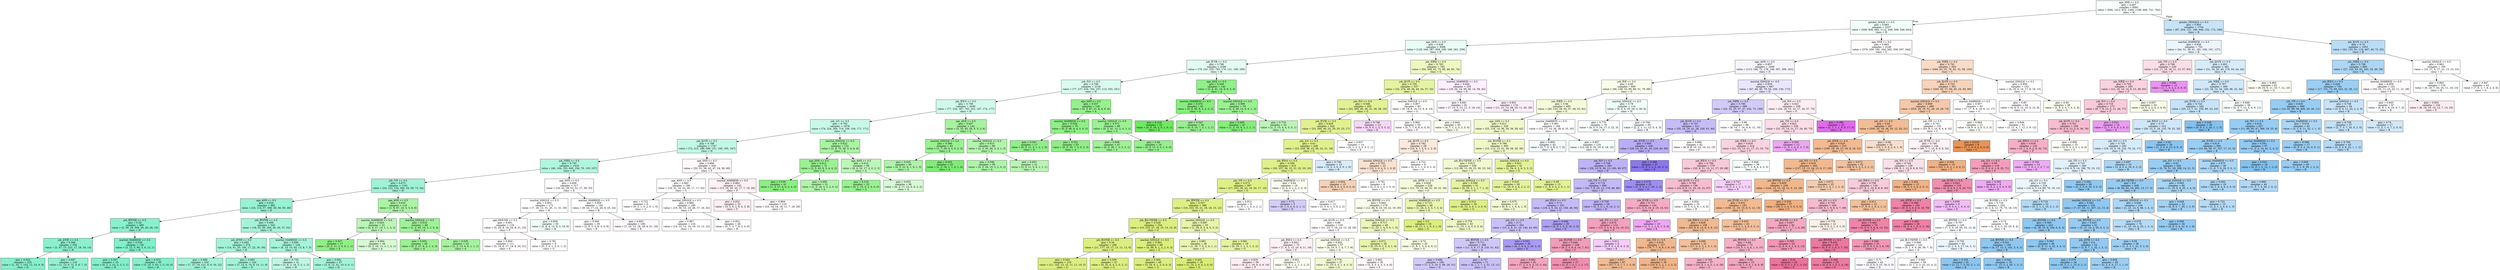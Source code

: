 digraph Tree {
node [shape=box, style="filled", color="black"] ;
0 [label="age_30대 <= 0.5\ngini = 0.867\nsamples = 6991\nvalue = [595, 1012, 813, 1292, 1106, 660, 721, 792]\nclass = H", fillcolor="#39e5ac08"] ;
1 [label="gender_MALE <= 0.5\ngini = 0.863\nsamples = 5237\nvalue = [508, 808, 692, 1112, 458, 508, 548, 603]\nclass = H", fillcolor="#39e5ac12"] ;
0 -> 1 [labeldistance=2.5, labelangle=45, headlabel="True"] ;
2 [label="age_20대 <= 0.5\ngini = 0.828\nsamples = 3088\nvalue = [129, 549, 587, 858, 256, 169, 281, 259]\nclass = H", fillcolor="#39e5ac1c"] ;
1 -> 2 ;
3 [label="job_연구원 <= 0.5\ngini = 0.798\nsamples = 2296\nvalue = [79, 241, 525, 783, 176, 121, 186, 185]\nclass = H", fillcolor="#39e5ac25"] ;
2 -> 3 ;
4 [label="job_의사 <= 0.5\ngini = 0.798\nsamples = 2156\nvalue = [77, 237, 434, 764, 167, 113, 183, 181]\nclass = H", fillcolor="#39e5ac31"] ;
3 -> 4 ;
5 [label="job_변호사 <= 0.5\ngini = 0.796\nsamples = 2020\nvalue = [77, 234, 347, 743, 161, 107, 174, 177]\nclass = H", fillcolor="#39e5ac3c"] ;
4 -> 5 ;
6 [label="job_교수 <= 0.5\ngini = 0.793\nsamples = 1878\nvalue = [74, 224, 264, 714, 156, 104, 171, 171]\nclass = H", fillcolor="#39e5ac47"] ;
5 -> 6 ;
7 [label="job_임시직 <= 0.5\ngini = 0.788\nsamples = 1747\nvalue = [72, 215, 189, 688, 151, 100, 165, 167]\nclass = H", fillcolor="#39e5ac4f"] ;
6 -> 7 ;
8 [label="job_자영업 <= 0.5\ngini = 0.745\nsamples = 1418\nvalue = [40, 164, 153, 645, 104, 76, 129, 107]\nclass = H", fillcolor="#39e5ac62"] ;
7 -> 8 ;
9 [label="job_기자 <= 0.5\ngini = 0.673\nsamples = 1101\nvalue = [24, 122, 124, 592, 53, 59, 73, 54]\nclass = H", fillcolor="#39e5ac7a"] ;
8 -> 9 ;
10 [label="age_40대 <= 0.5\ngini = 0.634\nsamples = 982\nvalue = [23, 114, 57, 569, 50, 56, 65, 48]\nclass = H", fillcolor="#39e5ac86"] ;
9 -> 10 ;
11 [label="job_벤처직원 <= 0.5\ngini = 0.56\nsamples = 480\nvalue = [5, 59, 18, 309, 20, 26, 28, 15]\nclass = H", fillcolor="#39e5ac97"] ;
10 -> 11 ;
12 [label="job_공무원 <= 0.5\ngini = 0.566\nsamples = 350\nvalue = [2, 47, 13, 223, 17, 18, 16, 14]\nclass = H", fillcolor="#39e5ac94"] ;
11 -> 12 ;
13 [label="gini = 0.543\nsamples = 232\nvalue = [1, 32, 7, 152, 12, 10, 9, 9]\nclass = H", fillcolor="#39e5ac99"] ;
12 -> 13 ;
14 [label="gini = 0.607\nsamples = 118\nvalue = [1, 15, 6, 71, 5, 8, 7, 5]\nclass = H", fillcolor="#39e5ac8b"] ;
12 -> 14 ;
15 [label="marital_MARREID <= 0.5\ngini = 0.539\nsamples = 130\nvalue = [3, 12, 5, 86, 3, 8, 12, 1]\nclass = H", fillcolor="#39e5aca0"] ;
11 -> 15 ;
16 [label="gini = 0.547\nsamples = 35\nvalue = [0, 2, 2, 23, 2, 3, 2, 1]\nclass = H", fillcolor="#39e5ac9f"] ;
15 -> 16 ;
17 [label="gini = 0.533\nsamples = 95\nvalue = [3, 10, 3, 63, 1, 5, 10, 0]\nclass = H", fillcolor="#39e5ac9f"] ;
15 -> 17 ;
18 [label="job_벤처직원 <= 0.5\ngini = 0.696\nsamples = 502\nvalue = [18, 55, 39, 260, 30, 30, 37, 33]\nclass = H", fillcolor="#39e5ac75"] ;
10 -> 18 ;
19 [label="job_공무원 <= 0.5\ngini = 0.692\nsamples = 374\nvalue = [14, 41, 25, 195, 17, 22, 30, 30]\nclass = H", fillcolor="#39e5ac76"] ;
18 -> 19 ;
20 [label="gini = 0.688\nsamples = 232\nvalue = [7, 27, 19, 121, 9, 8, 19, 22]\nclass = H", fillcolor="#39e5ac75"] ;
19 -> 20 ;
21 [label="gini = 0.692\nsamples = 142\nvalue = [7, 14, 6, 74, 8, 14, 11, 8]\nclass = H", fillcolor="#39e5ac78"] ;
19 -> 21 ;
22 [label="marital_MARREID <= 0.5\ngini = 0.699\nsamples = 128\nvalue = [4, 14, 14, 65, 13, 8, 7, 3]\nclass = H", fillcolor="#39e5ac72"] ;
18 -> 22 ;
23 [label="gini = 0.735\nsamples = 31\nvalue = [1, 6, 2, 14, 3, 2, 1, 2]\nclass = H", fillcolor="#39e5ac52"] ;
22 -> 23 ;
24 [label="gini = 0.682\nsamples = 97\nvalue = [3, 8, 12, 51, 10, 6, 6, 1]\nclass = H", fillcolor="#39e5ac75"] ;
22 -> 24 ;
25 [label="age_40대 <= 0.5\ngini = 0.633\nsamples = 119\nvalue = [1, 8, 67, 23, 3, 3, 8, 6]\nclass = A", fillcolor="#47e53975"] ;
9 -> 25 ;
26 [label="marital_MARREID <= 0.5\ngini = 0.643\nsamples = 51\nvalue = [0, 4, 27, 13, 1, 1, 3, 2]\nclass = A", fillcolor="#47e5395e"] ;
25 -> 26 ;
27 [label="gini = 0.547\nsamples = 17\nvalue = [0, 2, 11, 2, 0, 0, 1, 1]\nclass = A", fillcolor="#47e53999"] ;
26 -> 27 ;
28 [label="gini = 0.664\nsamples = 34\nvalue = [0, 2, 16, 11, 1, 1, 2, 1]\nclass = A", fillcolor="#47e53937"] ;
26 -> 28 ;
29 [label="marital_SINGLE <= 0.5\ngini = 0.618\nsamples = 68\nvalue = [1, 4, 40, 10, 2, 2, 5, 4]\nclass = A", fillcolor="#47e53984"] ;
25 -> 29 ;
30 [label="gini = 0.605\nsamples = 45\nvalue = [0, 2, 27, 6, 2, 1, 4, 3]\nclass = A", fillcolor="#47e53989"] ;
29 -> 30 ;
31 [label="gini = 0.635\nsamples = 23\nvalue = [1, 2, 13, 4, 0, 1, 1, 1]\nclass = A", fillcolor="#47e53979"] ;
29 -> 31 ;
32 [label="age_50대 <= 0.5\ngini = 0.856\nsamples = 317\nvalue = [16, 42, 29, 53, 51, 17, 56, 53]\nclass = E", fillcolor="#d739e503"] ;
8 -> 32 ;
33 [label="marital_SINGLE <= 0.5\ngini = 0.852\nsamples = 172\nvalue = [7, 26, 12, 31, 25, 11, 31, 29]\nclass = H", fillcolor="#39e5ac00"] ;
32 -> 33 ;
34 [label="age_60대 이상 <= 0.5\ngini = 0.851\nsamples = 119\nvalue = [5, 20, 8, 18, 16, 8, 21, 23]\nclass = F", fillcolor="#e5397205"] ;
33 -> 34 ;
35 [label="gini = 0.854\nsamples = 111\nvalue = [5, 18, 8, 17, 14, 8, 20, 21]\nclass = F", fillcolor="#e5397203"] ;
34 -> 35 ;
36 [label="gini = 0.781\nsamples = 8\nvalue = [0, 2, 0, 1, 2, 0, 1, 2]\nclass = G", fillcolor="#c8e53900"] ;
34 -> 36 ;
37 [label="gini = 0.839\nsamples = 53\nvalue = [2, 6, 4, 13, 9, 3, 10, 6]\nclass = H", fillcolor="#39e5ac12"] ;
33 -> 37 ;
38 [label="marital_MARREID <= 0.5\ngini = 0.856\nsamples = 145\nvalue = [9, 16, 17, 22, 26, 6, 25, 24]\nclass = B", fillcolor="#399de502"] ;
32 -> 38 ;
39 [label="gini = 0.849\nsamples = 39\nvalue = [2, 6, 5, 4, 8, 2, 4, 8]\nclass = B", fillcolor="#399de500"] ;
38 -> 39 ;
40 [label="gini = 0.853\nsamples = 106\nvalue = [7, 10, 12, 18, 18, 4, 21, 16]\nclass = E", fillcolor="#d739e509"] ;
38 -> 40 ;
41 [label="age_50대 <= 0.5\ngini = 0.866\nsamples = 329\nvalue = [32, 51, 36, 43, 47, 24, 36, 60]\nclass = F", fillcolor="#e5397208"] ;
7 -> 41 ;
42 [label="age_40대 <= 0.5\ngini = 0.865\nsamples = 186\nvalue = [19, 32, 16, 23, 30, 17, 17, 32]\nclass = G", fillcolor="#c8e53900"] ;
41 -> 42 ;
43 [label="gini = 0.722\nsamples = 6\nvalue = [0, 2, 1, 0, 2, 0, 1, 0]\nclass = G", fillcolor="#c8e53900"] ;
42 -> 43 ;
44 [label="marital_SINGLE <= 0.5\ngini = 0.865\nsamples = 180\nvalue = [19, 30, 15, 23, 28, 17, 16, 32]\nclass = F", fillcolor="#e5397203"] ;
42 -> 44 ;
45 [label="gini = 0.867\nsamples = 134\nvalue = [14, 23, 12, 16, 19, 15, 12, 23]\nclass = G", fillcolor="#c8e53900"] ;
44 -> 45 ;
46 [label="gini = 0.852\nsamples = 46\nvalue = [5, 7, 3, 7, 9, 2, 4, 9]\nclass = B", fillcolor="#399de500"] ;
44 -> 46 ;
47 [label="marital_MARREID <= 0.5\ngini = 0.862\nsamples = 143\nvalue = [13, 19, 20, 20, 17, 7, 19, 28]\nclass = F", fillcolor="#e5397211"] ;
41 -> 47 ;
48 [label="gini = 0.832\nsamples = 33\nvalue = [3, 5, 6, 2, 6, 0, 3, 8]\nclass = F", fillcolor="#e5397213"] ;
47 -> 48 ;
49 [label="gini = 0.864\nsamples = 110\nvalue = [10, 14, 14, 18, 11, 7, 16, 20]\nclass = F", fillcolor="#e5397206"] ;
47 -> 49 ;
50 [label="marital_SINGLE <= 0.5\ngini = 0.622\nsamples = 131\nvalue = [2, 9, 75, 26, 5, 4, 6, 4]\nclass = A", fillcolor="#47e53977"] ;
6 -> 50 ;
51 [label="age_50대 <= 0.5\ngini = 0.613\nsamples = 72\nvalue = [2, 5, 43, 9, 3, 4, 4, 2]\nclass = A", fillcolor="#47e5398a"] ;
50 -> 51 ;
52 [label="gini = 0.539\nsamples = 41\nvalue = [1, 3, 27, 4, 0, 2, 4, 0]\nclass = A", fillcolor="#47e5399f"] ;
51 -> 52 ;
53 [label="gini = 0.685\nsamples = 31\nvalue = [1, 2, 16, 5, 3, 2, 0, 2]\nclass = A", fillcolor="#47e5396c"] ;
51 -> 53 ;
54 [label="age_40대 <= 0.5\ngini = 0.615\nsamples = 59\nvalue = [0, 4, 32, 17, 2, 0, 2, 2]\nclass = A", fillcolor="#47e5395b"] ;
50 -> 54 ;
55 [label="gini = 0.518\nsamples = 23\nvalue = [0, 1, 15, 5, 2, 0, 0, 0]\nclass = A", fillcolor="#47e5398e"] ;
54 -> 55 ;
56 [label="gini = 0.653\nsamples = 36\nvalue = [0, 3, 17, 12, 0, 0, 2, 2]\nclass = A", fillcolor="#47e53935"] ;
54 -> 56 ;
57 [label="age_40대 <= 0.5\ngini = 0.607\nsamples = 142\nvalue = [3, 10, 83, 29, 5, 3, 3, 6]\nclass = A", fillcolor="#47e5397a"] ;
5 -> 57 ;
58 [label="marital_SINGLE <= 0.5\ngini = 0.586\nsamples = 62\nvalue = [1, 7, 38, 9, 2, 0, 2, 3]\nclass = A", fillcolor="#47e5398c"] ;
57 -> 58 ;
59 [label="gini = 0.635\nsamples = 40\nvalue = [0, 5, 22, 8, 1, 0, 1, 3]\nclass = A", fillcolor="#47e53970"] ;
58 -> 59 ;
60 [label="gini = 0.455\nsamples = 22\nvalue = [1, 2, 16, 1, 1, 0, 1, 0]\nclass = A", fillcolor="#47e539b3"] ;
58 -> 60 ;
61 [label="marital_SINGLE <= 0.5\ngini = 0.615\nsamples = 80\nvalue = [2, 3, 45, 20, 3, 3, 1, 3]\nclass = A", fillcolor="#47e5396a"] ;
57 -> 61 ;
62 [label="gini = 0.596\nsamples = 59\nvalue = [0, 3, 34, 15, 3, 2, 0, 2]\nclass = A", fillcolor="#47e5396e"] ;
61 -> 62 ;
63 [label="gini = 0.653\nsamples = 21\nvalue = [2, 0, 11, 5, 0, 1, 1, 1]\nclass = A", fillcolor="#47e53960"] ;
61 -> 63 ;
64 [label="age_50대 <= 0.5\ngini = 0.557\nsamples = 136\nvalue = [0, 3, 87, 21, 6, 6, 9, 4]\nclass = A", fillcolor="#47e53992"] ;
4 -> 64 ;
65 [label="marital_MARREID <= 0.5\ngini = 0.538\nsamples = 70\nvalue = [0, 0, 46, 9, 4, 2, 6, 3]\nclass = A", fillcolor="#47e5399b"] ;
64 -> 65 ;
66 [label="gini = 0.547\nsamples = 17\nvalue = [0, 0, 11, 2, 1, 2, 1, 0]\nclass = A", fillcolor="#47e53999"] ;
65 -> 66 ;
67 [label="gini = 0.531\nsamples = 53\nvalue = [0, 0, 35, 7, 3, 0, 5, 3]\nclass = A", fillcolor="#47e5399b"] ;
65 -> 67 ;
68 [label="marital_SINGLE <= 0.5\ngini = 0.572\nsamples = 66\nvalue = [0, 3, 41, 12, 2, 4, 3, 1]\nclass = A", fillcolor="#47e53989"] ;
64 -> 68 ;
69 [label="gini = 0.608\nsamples = 47\nvalue = [0, 3, 28, 7, 2, 3, 3, 1]\nclass = A", fillcolor="#47e53986"] ;
68 -> 69 ;
70 [label="gini = 0.46\nsamples = 19\nvalue = [0, 0, 13, 5, 0, 1, 0, 0]\nclass = A", fillcolor="#47e53992"] ;
68 -> 70 ;
71 [label="age_40대 <= 0.5\ngini = 0.549\nsamples = 140\nvalue = [2, 4, 91, 19, 9, 8, 3, 4]\nclass = A", fillcolor="#47e53998"] ;
3 -> 71 ;
72 [label="marital_MARREID <= 0.5\ngini = 0.476\nsamples = 61\nvalue = [0, 0, 43, 9, 3, 2, 2, 2]\nclass = A", fillcolor="#47e539a7"] ;
71 -> 72 ;
73 [label="gini = 0.318\nsamples = 22\nvalue = [0, 0, 18, 2, 0, 1, 0, 1]\nclass = A", fillcolor="#47e539cc"] ;
72 -> 73 ;
74 [label="gini = 0.547\nsamples = 39\nvalue = [0, 0, 25, 7, 3, 1, 2, 1]\nclass = A", fillcolor="#47e5398f"] ;
72 -> 74 ;
75 [label="marital_SINGLE <= 0.5\ngini = 0.599\nsamples = 79\nvalue = [2, 4, 48, 10, 6, 6, 1, 2]\nclass = A", fillcolor="#47e5398c"] ;
71 -> 75 ;
76 [label="gini = 0.485\nsamples = 47\nvalue = [1, 2, 33, 6, 2, 1, 1, 1]\nclass = A", fillcolor="#47e539a8"] ;
75 -> 76 ;
77 [label="gini = 0.719\nsamples = 32\nvalue = [1, 2, 15, 4, 4, 5, 0, 1]\nclass = A", fillcolor="#47e5395e"] ;
75 -> 77 ;
78 [label="job_자영업 <= 0.5\ngini = 0.793\nsamples = 792\nvalue = [50, 308, 62, 75, 80, 48, 95, 74]\nclass = G", fillcolor="#c8e5394e"] ;
2 -> 78 ;
79 [label="job_임시직 <= 0.5\ngini = 0.705\nsamples = 537\nvalue = [32, 274, 48, 36, 44, 34, 37, 32]\nclass = G", fillcolor="#c8e53976"] ;
78 -> 79 ;
80 [label="job_의사 <= 0.5\ngini = 0.646\nsamples = 455\nvalue = [23, 260, 40, 26, 31, 28, 28, 19]\nclass = G", fillcolor="#c8e53987"] ;
79 -> 80 ;
81 [label="job_연구원 <= 0.5\ngini = 0.628\nsamples = 442\nvalue = [23, 260, 40, 25, 29, 25, 23, 17]\nclass = G", fillcolor="#c8e5398c"] ;
80 -> 81 ;
82 [label="job_교수 <= 0.5\ngini = 0.61\nsamples = 428\nvalue = [23, 259, 38, 23, 26, 22, 21, 16]\nclass = G", fillcolor="#c8e53991"] ;
81 -> 82 ;
83 [label="job_변호사 <= 0.5\ngini = 0.594\nsamples = 415\nvalue = [20, 257, 36, 23, 21, 22, 20, 16]\nclass = G", fillcolor="#c8e53995"] ;
82 -> 83 ;
84 [label="job_기자 <= 0.5\ngini = 0.573\nsamples = 397\nvalue = [17, 253, 36, 22, 19, 20, 17, 13]\nclass = G", fillcolor="#c8e53999"] ;
83 -> 84 ;
85 [label="job_벤처직원 <= 0.5\ngini = 0.557\nsamples = 389\nvalue = [16, 253, 35, 21, 19, 18, 15, 12]\nclass = G", fillcolor="#c8e5399d"] ;
84 -> 85 ;
86 [label="job_중소기업직원 <= 0.5\ngini = 0.529\nsamples = 334\nvalue = [15, 225, 27, 18, 15, 13, 12, 9]\nclass = G", fillcolor="#c8e539a4"] ;
85 -> 86 ;
87 [label="job_회사직원 <= 0.5\ngini = 0.54\nsamples = 266\nvalue = [11, 177, 19, 17, 13, 11, 12, 6]\nclass = G", fillcolor="#c8e539a3"] ;
86 -> 87 ;
88 [label="gini = 0.544\nsamples = 219\nvalue = [11, 145, 13, 13, 11, 11, 10, 5]\nclass = G", fillcolor="#c8e539a3"] ;
87 -> 88 ;
89 [label="gini = 0.509\nsamples = 47\nvalue = [0, 32, 6, 4, 2, 0, 2, 1]\nclass = G", fillcolor="#c8e539a2"] ;
87 -> 89 ;
90 [label="marital_SINGLE <= 0.5\ngini = 0.481\nsamples = 68\nvalue = [4, 48, 8, 1, 2, 2, 0, 3]\nclass = G", fillcolor="#c8e539aa"] ;
86 -> 90 ;
91 [label="gini = 0.494\nsamples = 49\nvalue = [3, 34, 6, 1, 2, 0, 0, 3]\nclass = G", fillcolor="#c8e539a6"] ;
90 -> 91 ;
92 [label="gini = 0.432\nsamples = 19\nvalue = [1, 14, 2, 0, 0, 2, 0, 0]\nclass = G", fillcolor="#c8e539b4"] ;
90 -> 92 ;
93 [label="marital_SINGLE <= 0.5\ngini = 0.697\nsamples = 55\nvalue = [1, 28, 8, 3, 4, 5, 3, 3]\nclass = G", fillcolor="#c8e5396d"] ;
85 -> 93 ;
94 [label="gini = 0.691\nsamples = 36\nvalue = [1, 18, 7, 2, 2, 4, 1, 1]\nclass = G", fillcolor="#c8e53961"] ;
93 -> 94 ;
95 [label="gini = 0.681\nsamples = 19\nvalue = [0, 10, 1, 1, 2, 1, 2, 2]\nclass = G", fillcolor="#c8e53978"] ;
93 -> 95 ;
96 [label="gini = 0.812\nsamples = 8\nvalue = [1, 0, 1, 1, 0, 2, 2, 1]\nclass = D", fillcolor="#5639e500"] ;
84 -> 96 ;
97 [label="marital_MARREID <= 0.5\ngini = 0.84\nsamples = 18\nvalue = [3, 4, 0, 1, 2, 2, 3, 3]\nclass = G", fillcolor="#c8e53911"] ;
83 -> 97 ;
98 [label="gini = 0.72\nsamples = 5\nvalue = [0, 1, 0, 0, 0, 2, 1, 1]\nclass = D", fillcolor="#5639e540"] ;
97 -> 98 ;
99 [label="gini = 0.817\nsamples = 13\nvalue = [3, 3, 0, 1, 2, 0, 2, 2]\nclass = C", fillcolor="#e5813900"] ;
97 -> 99 ;
100 [label="gini = 0.746\nsamples = 13\nvalue = [3, 2, 2, 0, 5, 0, 1, 0]\nclass = B", fillcolor="#399de533"] ;
82 -> 100 ;
101 [label="gini = 0.837\nsamples = 14\nvalue = [0, 1, 2, 2, 3, 3, 2, 1]\nclass = B", fillcolor="#399de500"] ;
81 -> 101 ;
102 [label="gini = 0.746\nsamples = 13\nvalue = [0, 0, 0, 1, 2, 3, 5, 2]\nclass = E", fillcolor="#d739e533"] ;
80 -> 102 ;
103 [label="marital_SINGLE <= 0.5\ngini = 0.867\nsamples = 82\nvalue = [9, 14, 8, 10, 13, 6, 9, 13]\nclass = G", fillcolor="#c8e53904"] ;
79 -> 103 ;
104 [label="gini = 0.865\nsamples = 52\nvalue = [5, 7, 7, 8, 8, 4, 4, 9]\nclass = F", fillcolor="#e5397206"] ;
103 -> 104 ;
105 [label="gini = 0.844\nsamples = 30\nvalue = [4, 7, 1, 2, 5, 2, 5, 4]\nclass = G", fillcolor="#c8e53914"] ;
103 -> 105 ;
106 [label="marital_MARREID <= 0.5\ngini = 0.849\nsamples = 255\nvalue = [18, 34, 14, 39, 36, 14, 58, 42]\nclass = E", fillcolor="#d739e513"] ;
78 -> 106 ;
107 [label="gini = 0.841\nsamples = 81\nvalue = [7, 13, 2, 13, 11, 3, 18, 14]\nclass = E", fillcolor="#d739e50f"] ;
106 -> 107 ;
108 [label="gini = 0.851\nsamples = 174\nvalue = [11, 21, 12, 26, 25, 11, 40, 28]\nclass = E", fillcolor="#d739e515"] ;
106 -> 108 ;
109 [label="age_50대 <= 0.5\ngini = 0.863\nsamples = 2149\nvalue = [379, 259, 105, 254, 202, 339, 267, 344]\nclass = C", fillcolor="#e5813905"] ;
1 -> 109 ;
110 [label="age_40대 <= 0.5\ngini = 0.857\nsamples = 1456\nvalue = [113, 196, 72, 178, 140, 307, 209, 241]\nclass = D", fillcolor="#5639e50e"] ;
109 -> 110 ;
111 [label="job_학생 <= 0.5\ngini = 0.85\nsamples = 609\nvalue = [46, 148, 32, 99, 86, 51, 79, 68]\nclass = G", fillcolor="#c8e53919"] ;
110 -> 111 ;
112 [label="job_자영업 <= 0.5\ngini = 0.84\nsamples = 495\nvalue = [40, 143, 28, 64, 57, 48, 53, 62]\nclass = G", fillcolor="#c8e5392f"] ;
111 -> 112 ;
113 [label="age_20대 <= 0.5\ngini = 0.811\nsamples = 329\nvalue = [25, 116, 14, 36, 29, 39, 28, 42]\nclass = G", fillcolor="#c8e53942"] ;
112 -> 113 ;
114 [label="job_임시직 <= 0.5\ngini = 0.782\nsamples = 29\nvalue = [10, 4, 1, 5, 0, 1, 2, 6]\nclass = C", fillcolor="#e581392c"] ;
113 -> 114 ;
115 [label="marital_SINGLE <= 0.5\ngini = 0.703\nsamples = 23\nvalue = [10, 2, 0, 4, 0, 1, 0, 6]\nclass = C", fillcolor="#e581393c"] ;
114 -> 115 ;
116 [label="gini = 0.604\nsamples = 15\nvalue = [8, 0, 0, 3, 0, 0, 0, 4]\nclass = C", fillcolor="#e581395d"] ;
115 -> 116 ;
117 [label="gini = 0.781\nsamples = 8\nvalue = [2, 2, 0, 1, 0, 1, 0, 2]\nclass = C", fillcolor="#e5813900"] ;
115 -> 117 ;
118 [label="gini = 0.722\nsamples = 6\nvalue = [0, 2, 1, 1, 0, 0, 2, 0]\nclass = G", fillcolor="#c8e53900"] ;
114 -> 118 ;
119 [label="job_회사직원 <= 0.5\ngini = 0.798\nsamples = 300\nvalue = [15, 112, 13, 31, 29, 38, 26, 36]\nclass = G", fillcolor="#c8e53948"] ;
113 -> 119 ;
120 [label="job_중소기업직원 <= 0.5\ngini = 0.815\nsamples = 259\nvalue = [13, 88, 13, 29, 23, 36, 23, 34]\nclass = G", fillcolor="#c8e5393b"] ;
119 -> 120 ;
121 [label="job_공무원 <= 0.5\ngini = 0.828\nsamples = 228\nvalue = [13, 70, 10, 28, 22, 29, 22, 34]\nclass = G", fillcolor="#c8e5392f"] ;
120 -> 121 ;
122 [label="job_벤처직원 <= 0.5\ngini = 0.845\nsamples = 179\nvalue = [12, 46, 8, 23, 19, 22, 19, 30]\nclass = G", fillcolor="#c8e5391b"] ;
121 -> 122 ;
123 [label="job_임시직 <= 0.5\ngini = 0.86\nsamples = 130\nvalue = [11, 23, 7, 19, 14, 13, 18, 25]\nclass = F", fillcolor="#e5397205"] ;
122 -> 123 ;
124 [label="job_변호사 <= 0.5\ngini = 0.852\nsamples = 73\nvalue = [7, 9, 2, 12, 10, 6, 11, 16]\nclass = F", fillcolor="#e5397211"] ;
123 -> 124 ;
125 [label="gini = 0.835\nsamples = 56\nvalue = [4, 5, 1, 10, 9, 4, 9, 14]\nclass = F", fillcolor="#e5397216"] ;
124 -> 125 ;
126 [label="gini = 0.851\nsamples = 17\nvalue = [3, 4, 1, 2, 1, 2, 2, 2]\nclass = G", fillcolor="#c8e53912"] ;
124 -> 126 ;
127 [label="marital_SINGLE <= 0.5\ngini = 0.852\nsamples = 57\nvalue = [4, 14, 5, 7, 4, 7, 7, 9]\nclass = G", fillcolor="#c8e5391b"] ;
123 -> 127 ;
128 [label="gini = 0.779\nsamples = 27\nvalue = [1, 10, 0, 5, 1, 4, 3, 3]\nclass = G", fillcolor="#c8e5393a"] ;
127 -> 128 ;
129 [label="gini = 0.862\nsamples = 30\nvalue = [3, 4, 5, 2, 3, 3, 4, 6]\nclass = F", fillcolor="#e539720a"] ;
127 -> 129 ;
130 [label="marital_SINGLE <= 0.5\ngini = 0.717\nsamples = 49\nvalue = [1, 23, 1, 4, 5, 9, 1, 5]\nclass = G", fillcolor="#c8e53959"] ;
122 -> 130 ;
131 [label="gini = 0.671\nsamples = 29\nvalue = [0, 15, 0, 1, 5, 3, 1, 4]\nclass = G", fillcolor="#c8e5396a"] ;
130 -> 131 ;
132 [label="gini = 0.72\nsamples = 20\nvalue = [1, 8, 1, 3, 0, 6, 0, 1]\nclass = G", fillcolor="#c8e53924"] ;
130 -> 132 ;
133 [label="marital_MARREID <= 0.5\ngini = 0.713\nsamples = 49\nvalue = [1, 24, 2, 5, 3, 7, 3, 4]\nclass = G", fillcolor="#c8e53967"] ;
121 -> 133 ;
134 [label="gini = 0.5\nsamples = 16\nvalue = [0, 11, 1, 1, 0, 2, 1, 0]\nclass = G", fillcolor="#c8e539a4"] ;
133 -> 134 ;
135 [label="gini = 0.779\nsamples = 33\nvalue = [1, 13, 1, 4, 3, 5, 2, 4]\nclass = G", fillcolor="#c8e53949"] ;
133 -> 135 ;
136 [label="marital_SINGLE <= 0.5\ngini = 0.599\nsamples = 31\nvalue = [0, 18, 3, 1, 1, 7, 1, 0]\nclass = G", fillcolor="#c8e53975"] ;
120 -> 136 ;
137 [label="gini = 0.512\nsamples = 18\nvalue = [0, 12, 2, 0, 1, 3, 0, 0]\nclass = G", fillcolor="#c8e53999"] ;
136 -> 137 ;
138 [label="gini = 0.675\nsamples = 13\nvalue = [0, 6, 1, 1, 0, 4, 1, 0]\nclass = G", fillcolor="#c8e53939"] ;
136 -> 138 ;
139 [label="marital_SINGLE <= 0.5\ngini = 0.621\nsamples = 41\nvalue = [2, 24, 0, 2, 6, 2, 3, 2]\nclass = G", fillcolor="#c8e53983"] ;
119 -> 139 ;
140 [label="gini = 0.635\nsamples = 28\nvalue = [1, 16, 0, 2, 4, 2, 2, 1]\nclass = G", fillcolor="#c8e5397f"] ;
139 -> 140 ;
141 [label="gini = 0.58\nsamples = 13\nvalue = [1, 8, 0, 0, 2, 0, 1, 1]\nclass = G", fillcolor="#c8e5398b"] ;
139 -> 141 ;
142 [label="marital_MARREID <= 0.5\ngini = 0.861\nsamples = 166\nvalue = [15, 27, 14, 28, 28, 9, 25, 20]\nclass = H", fillcolor="#39e5ac00"] ;
112 -> 142 ;
143 [label="gini = 0.855\nsamples = 42\nvalue = [3, 7, 5, 3, 9, 3, 7, 5]\nclass = B", fillcolor="#399de50f"] ;
142 -> 143 ;
144 [label="gini = 0.857\nsamples = 124\nvalue = [12, 20, 9, 25, 19, 6, 18, 15]\nclass = H", fillcolor="#39e5ac0c"] ;
142 -> 144 ;
145 [label="marital_SINGLE <= 0.5\ngini = 0.78\nsamples = 114\nvalue = [6, 5, 4, 35, 29, 3, 26, 6]\nclass = H", fillcolor="#39e5ac12"] ;
111 -> 145 ;
146 [label="gini = 0.776\nsamples = 79\nvalue = [4, 3, 3, 24, 17, 3, 22, 3]\nclass = H", fillcolor="#39e5ac09"] ;
145 -> 146 ;
147 [label="gini = 0.756\nsamples = 35\nvalue = [2, 2, 1, 11, 12, 0, 4, 3]\nclass = B", fillcolor="#399de50b"] ;
145 -> 147 ;
148 [label="marital_SINGLE <= 0.5\ngini = 0.819\nsamples = 847\nvalue = [67, 48, 40, 79, 54, 256, 130, 173]\nclass = D", fillcolor="#5639e51f"] ;
110 -> 148 ;
149 [label="job_자영업 <= 0.5\ngini = 0.785\nsamples = 599\nvalue = [43, 32, 25, 57, 37, 232, 73, 100]\nclass = D", fillcolor="#5639e543"] ;
148 -> 149 ;
150 [label="job_임시직 <= 0.5\ngini = 0.747\nsamples = 511\nvalue = [35, 18, 18, 41, 28, 226, 61, 84]\nclass = D", fillcolor="#5639e555"] ;
149 -> 150 ;
151 [label="job_연구원 <= 0.5\ngini = 0.695\nsamples = 429\nvalue = [29, 10, 10, 31, 15, 216, 49, 69]\nclass = D", fillcolor="#5639e568"] ;
150 -> 151 ;
152 [label="job_의사 <= 0.5\ngini = 0.708\nsamples = 392\nvalue = [26, 10, 8, 29, 13, 190, 49, 67]\nclass = D", fillcolor="#5639e561"] ;
151 -> 152 ;
153 [label="job_기자 <= 0.5\ngini = 0.714\nsamples = 360\nvalue = [24, 7, 8, 25, 12, 170, 48, 66]\nclass = D", fillcolor="#5639e55a"] ;
152 -> 153 ;
154 [label="job_변호사 <= 0.5\ngini = 0.71\nsamples = 331\nvalue = [19, 4, 5, 24, 12, 156, 46, 65]\nclass = D", fillcolor="#5639e557"] ;
153 -> 154 ;
155 [label="job_교수 <= 0.5\ngini = 0.71\nsamples = 302\nvalue = [15, 4, 4, 21, 10, 140, 43, 65]\nclass = D", fillcolor="#5639e551"] ;
154 -> 155 ;
156 [label="job_벤처직원 <= 0.5\ngini = 0.711\nsamples = 266\nvalue = [11, 3, 4, 17, 8, 120, 41, 62]\nclass = D", fillcolor="#5639e548"] ;
155 -> 156 ;
157 [label="gini = 0.698\nsamples = 195\nvalue = [7, 2, 3, 10, 5, 89, 28, 51]\nclass = D", fillcolor="#5639e543"] ;
156 -> 157 ;
158 [label="gini = 0.737\nsamples = 71\nvalue = [4, 1, 1, 7, 3, 31, 13, 11]\nclass = D", fillcolor="#5639e54f"] ;
156 -> 158 ;
159 [label="gini = 0.653\nsamples = 36\nvalue = [4, 1, 0, 4, 2, 20, 2, 3]\nclass = D", fillcolor="#5639e580"] ;
155 -> 159 ;
160 [label="gini = 0.649\nsamples = 29\nvalue = [4, 0, 1, 3, 2, 16, 3, 0]\nclass = D", fillcolor="#5639e57a"] ;
154 -> 160 ;
161 [label="gini = 0.709\nsamples = 29\nvalue = [5, 3, 3, 1, 0, 14, 2, 1]\nclass = D", fillcolor="#5639e560"] ;
153 -> 161 ;
162 [label="gini = 0.578\nsamples = 32\nvalue = [2, 3, 0, 4, 1, 20, 1, 1]\nclass = D", fillcolor="#5639e592"] ;
152 -> 162 ;
163 [label="gini = 0.488\nsamples = 37\nvalue = [3, 0, 2, 2, 2, 26, 0, 2]\nclass = D", fillcolor="#5639e5ad"] ;
151 -> 163 ;
164 [label="gini = 0.866\nsamples = 82\nvalue = [6, 8, 8, 10, 13, 10, 12, 15]\nclass = F", fillcolor="#e5397207"] ;
150 -> 164 ;
165 [label="gini = 0.86\nsamples = 88\nvalue = [8, 14, 7, 16, 9, 6, 12, 16]\nclass = H", fillcolor="#39e5ac00"] ;
149 -> 165 ;
166 [label="job_의사 <= 0.5\ngini = 0.821\nsamples = 248\nvalue = [24, 16, 15, 22, 17, 24, 57, 73]\nclass = F", fillcolor="#e5397215"] ;
148 -> 166 ;
167 [label="job_기자 <= 0.5\ngini = 0.821\nsamples = 226\nvalue = [22, 15, 14, 21, 17, 24, 40, 73]\nclass = F", fillcolor="#e539722d"] ;
166 -> 167 ;
168 [label="job_자영업 <= 0.5\ngini = 0.816\nsamples = 214\nvalue = [21, 15, 13, 21, 17, 21, 33, 73]\nclass = F", fillcolor="#e5397238"] ;
167 -> 168 ;
169 [label="job_변호사 <= 0.5\ngini = 0.788\nsamples = 176\nvalue = [20, 8, 11, 13, 11, 17, 28, 68]\nclass = F", fillcolor="#e5397245"] ;
168 -> 169 ;
170 [label="job_임시직 <= 0.5\ngini = 0.769\nsamples = 159\nvalue = [16, 8, 9, 12, 10, 16, 21, 67]\nclass = F", fillcolor="#e5397255"] ;
169 -> 170 ;
171 [label="job_연구원 <= 0.5\ngini = 0.711\nsamples = 124\nvalue = [11, 3, 5, 10, 4, 15, 15, 61]\nclass = F", fillcolor="#e539726c"] ;
170 -> 171 ;
172 [label="job_교수 <= 0.5\ngini = 0.674\nsamples = 114\nvalue = [10, 2, 4, 9, 4, 14, 10, 61]\nclass = F", fillcolor="#e5397278"] ;
171 -> 172 ;
173 [label="job_회사직원 <= 0.5\ngini = 0.646\nsamples = 108\nvalue = [8, 2, 4, 8, 4, 14, 7, 61]\nclass = F", fillcolor="#e539727f"] ;
172 -> 173 ;
174 [label="gini = 0.662\nsamples = 81\nvalue = [7, 2, 3, 4, 3, 13, 5, 44]\nclass = F", fillcolor="#e5397274"] ;
173 -> 174 ;
175 [label="gini = 0.571\nsamples = 27\nvalue = [1, 0, 1, 4, 1, 1, 2, 17]\nclass = F", fillcolor="#e5397290"] ;
173 -> 175 ;
176 [label="gini = 0.611\nsamples = 6\nvalue = [2, 0, 0, 1, 0, 0, 3, 0]\nclass = E", fillcolor="#d739e540"] ;
172 -> 176 ;
177 [label="gini = 0.7\nsamples = 10\nvalue = [1, 1, 1, 1, 0, 1, 5, 0]\nclass = E", fillcolor="#d739e571"] ;
171 -> 177 ;
178 [label="gini = 0.854\nsamples = 35\nvalue = [5, 5, 4, 2, 6, 1, 6, 6]\nclass = B", fillcolor="#399de500"] ;
170 -> 178 ;
179 [label="gini = 0.747\nsamples = 17\nvalue = [4, 0, 2, 1, 1, 1, 7, 1]\nclass = E", fillcolor="#d739e53b"] ;
169 -> 179 ;
180 [label="gini = 0.848\nsamples = 38\nvalue = [1, 7, 2, 8, 6, 4, 5, 5]\nclass = H", fillcolor="#39e5ac08"] ;
168 -> 180 ;
181 [label="gini = 0.583\nsamples = 12\nvalue = [1, 0, 1, 0, 0, 3, 7, 0]\nclass = E", fillcolor="#d739e571"] ;
167 -> 181 ;
182 [label="gini = 0.388\nsamples = 22\nvalue = [2, 1, 1, 1, 0, 0, 17, 0]\nclass = E", fillcolor="#d739e5bf"] ;
166 -> 182 ;
183 [label="job_자영업 <= 0.5\ngini = 0.791\nsamples = 693\nvalue = [266, 63, 33, 76, 62, 32, 58, 103]\nclass = C", fillcolor="#e5813946"] ;
109 -> 183 ;
184 [label="job_임시직 <= 0.5\ngini = 0.753\nsamples = 591\nvalue = [260, 45, 27, 60, 45, 24, 40, 90]\nclass = C", fillcolor="#e5813957"] ;
183 -> 184 ;
185 [label="marital_SINGLE <= 0.5\ngini = 0.699\nsamples = 499\nvalue = [253, 28, 19, 51, 29, 18, 28, 73]\nclass = C", fillcolor="#e581396c"] ;
184 -> 185 ;
186 [label="job_교수 <= 0.5\ngini = 0.64\nsamples = 347\nvalue = [200, 20, 18, 36, 20, 12, 20, 21]\nclass = C", fillcolor="#e5813986"] ;
185 -> 186 ;
187 [label="job_공무원 <= 0.5\ngini = 0.629\nsamples = 315\nvalue = [185, 19, 18, 27, 18, 8, 19, 21]\nclass = C", fillcolor="#e581398c"] ;
186 -> 187 ;
188 [label="job_의사 <= 0.5\ngini = 0.618\nsamples = 263\nvalue = [157, 13, 13, 24, 13, 6, 17, 20]\nclass = C", fillcolor="#e581398e"] ;
187 -> 188 ;
189 [label="job_벤처직원 <= 0.5\ngini = 0.609\nsamples = 238\nvalue = [144, 13, 12, 19, 12, 5, 15, 18]\nclass = C", fillcolor="#e5813992"] ;
188 -> 189 ;
190 [label="job_연구원 <= 0.5\ngini = 0.631\nsamples = 181\nvalue = [106, 11, 10, 15, 9, 5, 12, 13]\nclass = C", fillcolor="#e581398c"] ;
189 -> 190 ;
191 [label="job_변호사 <= 0.5\ngini = 0.628\nsamples = 158\nvalue = [93, 9, 9, 12, 9, 5, 9, 12]\nclass = C", fillcolor="#e581398d"] ;
190 -> 191 ;
192 [label="job_기자 <= 0.5\ngini = 0.616\nsamples = 127\nvalue = [76, 7, 7, 9, 8, 2, 8, 10]\nclass = C", fillcolor="#e5813990"] ;
191 -> 192 ;
193 [label="gini = 0.627\nsamples = 97\nvalue = [57, 7, 5, 7, 7, 1, 5, 8]\nclass = C", fillcolor="#e581398c"] ;
192 -> 193 ;
194 [label="gini = 0.573\nsamples = 30\nvalue = [19, 0, 2, 2, 1, 1, 3, 2]\nclass = C", fillcolor="#e5813997"] ;
192 -> 194 ;
195 [label="gini = 0.666\nsamples = 31\nvalue = [17, 2, 2, 3, 1, 3, 1, 2]\nclass = C", fillcolor="#e581397f"] ;
191 -> 195 ;
196 [label="gini = 0.635\nsamples = 23\nvalue = [13, 2, 1, 3, 0, 0, 3, 1]\nclass = C", fillcolor="#e581397f"] ;
190 -> 196 ;
197 [label="gini = 0.535\nsamples = 57\nvalue = [38, 2, 2, 4, 3, 0, 3, 5]\nclass = C", fillcolor="#e58139a2"] ;
189 -> 197 ;
198 [label="gini = 0.672\nsamples = 25\nvalue = [13, 0, 1, 5, 1, 1, 2, 2]\nclass = C", fillcolor="#e5813966"] ;
188 -> 198 ;
199 [label="gini = 0.672\nsamples = 52\nvalue = [28, 6, 5, 3, 5, 2, 2, 1]\nclass = C", fillcolor="#e581397a"] ;
187 -> 199 ;
200 [label="gini = 0.68\nsamples = 32\nvalue = [15, 1, 0, 9, 2, 4, 1, 0]\nclass = C", fillcolor="#e5813943"] ;
186 -> 200 ;
201 [label="job_기자 <= 0.5\ngini = 0.741\nsamples = 152\nvalue = [53, 8, 1, 15, 9, 6, 8, 52]\nclass = C", fillcolor="#e5813903"] ;
185 -> 201 ;
202 [label="job_연구원 <= 0.5\ngini = 0.746\nsamples = 144\nvalue = [46, 7, 1, 15, 9, 6, 8, 52]\nclass = F", fillcolor="#e5397210"] ;
201 -> 202 ;
203 [label="job_의사 <= 0.5\ngini = 0.744\nsamples = 129\nvalue = [36, 6, 1, 13, 8, 6, 8, 51]\nclass = F", fillcolor="#e5397229"] ;
202 -> 203 ;
204 [label="job_변호사 <= 0.5\ngini = 0.738\nsamples = 116\nvalue = [27, 6, 1, 10, 8, 6, 8, 50]\nclass = F", fillcolor="#e5397242"] ;
203 -> 204 ;
205 [label="job_교수 <= 0.5\ngini = 0.718\nsamples = 104\nvalue = [20, 6, 1, 9, 8, 4, 7, 49]\nclass = F", fillcolor="#e5397258"] ;
204 -> 205 ;
206 [label="job_회사직원 <= 0.5\ngini = 0.667\nsamples = 92\nvalue = [16, 5, 1, 7, 7, 1, 6, 49]\nclass = F", fillcolor="#e539726f"] ;
205 -> 206 ;
207 [label="job_벤처직원 <= 0.5\ngini = 0.68\nsamples = 72\nvalue = [14, 5, 1, 4, 6, 1, 4, 37]\nclass = F", fillcolor="#e5397265"] ;
206 -> 207 ;
208 [label="gini = 0.705\nsamples = 57\nvalue = [10, 4, 1, 4, 5, 1, 4, 28]\nclass = F", fillcolor="#e5397262"] ;
207 -> 208 ;
209 [label="gini = 0.56\nsamples = 15\nvalue = [4, 1, 0, 0, 1, 0, 0, 9]\nclass = F", fillcolor="#e5397274"] ;
207 -> 209 ;
210 [label="gini = 0.595\nsamples = 20\nvalue = [2, 0, 0, 3, 1, 0, 2, 12]\nclass = F", fillcolor="#e5397287"] ;
206 -> 210 ;
211 [label="gini = 0.778\nsamples = 12\nvalue = [4, 1, 0, 2, 1, 3, 1, 0]\nclass = C", fillcolor="#e581391c"] ;
205 -> 211 ;
212 [label="gini = 0.611\nsamples = 12\nvalue = [7, 0, 0, 1, 0, 2, 1, 1]\nclass = C", fillcolor="#e5813980"] ;
204 -> 212 ;
213 [label="gini = 0.462\nsamples = 13\nvalue = [9, 0, 0, 3, 0, 0, 0, 1]\nclass = C", fillcolor="#e5813999"] ;
203 -> 213 ;
214 [label="gini = 0.524\nsamples = 15\nvalue = [10, 1, 0, 2, 1, 0, 0, 1]\nclass = C", fillcolor="#e581399d"] ;
202 -> 214 ;
215 [label="gini = 0.219\nsamples = 8\nvalue = [7, 1, 0, 0, 0, 0, 0, 0]\nclass = C", fillcolor="#e58139db"] ;
201 -> 215 ;
216 [label="marital_MARREID <= 0.5\ngini = 0.857\nsamples = 92\nvalue = [7, 17, 8, 9, 16, 6, 12, 17]\nclass = G", fillcolor="#c8e53900"] ;
184 -> 216 ;
217 [label="gini = 0.864\nsamples = 31\nvalue = [4, 6, 4, 2, 4, 3, 3, 5]\nclass = G", fillcolor="#c8e5390a"] ;
216 -> 217 ;
218 [label="gini = 0.846\nsamples = 61\nvalue = [3, 11, 4, 7, 12, 3, 9, 12]\nclass = B", fillcolor="#399de500"] ;
216 -> 218 ;
219 [label="marital_SINGLE <= 0.5\ngini = 0.856\nsamples = 102\nvalue = [6, 18, 6, 16, 17, 8, 18, 13]\nclass = G", fillcolor="#c8e53900"] ;
183 -> 219 ;
220 [label="gini = 0.85\nsamples = 64\nvalue = [4, 9, 3, 12, 10, 4, 13, 9]\nclass = E", fillcolor="#d739e505"] ;
219 -> 220 ;
221 [label="gini = 0.85\nsamples = 38\nvalue = [2, 9, 3, 4, 7, 4, 5, 4]\nclass = G", fillcolor="#c8e53910"] ;
219 -> 221 ;
222 [label="gender_FEMALE <= 0.5\ngini = 0.803\nsamples = 1754\nvalue = [87, 204, 121, 180, 648, 152, 173, 189]\nclass = B", fillcolor="#399de549"] ;
0 -> 222 [labeldistance=2.5, labelangle=-45, headlabel="False"] ;
223 [label="marital_MARREID <= 0.5\ngini = 0.838\nsamples = 701\nvalue = [44, 51, 30, 61, 181, 106, 101, 127]\nclass = B", fillcolor="#399de518"] ;
222 -> 223 ;
224 [label="job_기자 <= 0.5\ngini = 0.768\nsamples = 220\nvalue = [13, 17, 10, 16, 11, 13, 57, 83]\nclass = F", fillcolor="#e5397229"] ;
223 -> 224 ;
225 [label="job_자영업 <= 0.5\ngini = 0.759\nsamples = 205\nvalue = [12, 16, 10, 14, 9, 13, 48, 83]\nclass = F", fillcolor="#e5397239"] ;
224 -> 225 ;
226 [label="job_의사 <= 0.5\ngini = 0.718\nsamples = 172\nvalue = [8, 7, 8, 12, 5, 11, 44, 77]\nclass = F", fillcolor="#e5397242"] ;
225 -> 226 ;
227 [label="job_임시직 <= 0.5\ngini = 0.701\nsamples = 158\nvalue = [6, 6, 8, 12, 5, 9, 36, 76]\nclass = F", fillcolor="#e5397254"] ;
226 -> 227 ;
228 [label="job_변호사 <= 0.5\ngini = 0.638\nsamples = 133\nvalue = [3, 1, 6, 9, 2, 8, 32, 72]\nclass = F", fillcolor="#e5397265"] ;
227 -> 228 ;
229 [label="job_교수 <= 0.5\ngini = 0.59\nsamples = 119\nvalue = [2, 0, 6, 8, 1, 6, 25, 71]\nclass = F", fillcolor="#e539727d"] ;
228 -> 229 ;
230 [label="job_연구원 <= 0.5\ngini = 0.543\nsamples = 110\nvalue = [2, 0, 4, 6, 1, 6, 20, 71]\nclass = F", fillcolor="#e5397291"] ;
229 -> 230 ;
231 [label="job_공무원 <= 0.5\ngini = 0.496\nsamples = 102\nvalue = [0, 0, 4, 6, 0, 6, 16, 70]\nclass = F", fillcolor="#e53972a0"] ;
230 -> 231 ;
232 [label="job_회사직원 <= 0.5\ngini = 0.492\nsamples = 76\nvalue = [0, 0, 0, 5, 0, 6, 13, 52]\nclass = F", fillcolor="#e539729e"] ;
231 -> 232 ;
233 [label="job_벤처직원 <= 0.5\ngini = 0.432\nsamples = 45\nvalue = [0, 0, 0, 2, 0, 3, 7, 33]\nclass = F", fillcolor="#e53972ae"] ;
232 -> 233 ;
234 [label="gini = 0.41\nsamples = 20\nvalue = [0, 0, 0, 1, 0, 1, 3, 15]\nclass = F", fillcolor="#e53972b4"] ;
233 -> 234 ;
235 [label="gini = 0.448\nsamples = 25\nvalue = [0, 0, 0, 1, 0, 2, 4, 18]\nclass = F", fillcolor="#e53972aa"] ;
233 -> 235 ;
236 [label="gini = 0.568\nsamples = 31\nvalue = [0, 0, 0, 3, 0, 3, 6, 19]\nclass = F", fillcolor="#e5397285"] ;
232 -> 236 ;
237 [label="gini = 0.482\nsamples = 26\nvalue = [0, 0, 4, 1, 0, 0, 3, 18]\nclass = F", fillcolor="#e53972a2"] ;
231 -> 237 ;
238 [label="gini = 0.656\nsamples = 8\nvalue = [2, 0, 0, 0, 1, 0, 4, 1]\nclass = E", fillcolor="#d739e555"] ;
230 -> 238 ;
239 [label="gini = 0.593\nsamples = 9\nvalue = [0, 0, 2, 2, 0, 0, 5, 0]\nclass = E", fillcolor="#d739e56d"] ;
229 -> 239 ;
240 [label="gini = 0.704\nsamples = 14\nvalue = [1, 1, 0, 1, 1, 2, 7, 1]\nclass = E", fillcolor="#d739e56a"] ;
228 -> 240 ;
241 [label="gini = 0.858\nsamples = 25\nvalue = [3, 5, 2, 3, 3, 1, 4, 4]\nclass = G", fillcolor="#c8e5390c"] ;
227 -> 241 ;
242 [label="gini = 0.622\nsamples = 14\nvalue = [2, 1, 0, 0, 0, 2, 8, 1]\nclass = E", fillcolor="#d739e57f"] ;
226 -> 242 ;
243 [label="gini = 0.837\nsamples = 33\nvalue = [4, 9, 2, 2, 4, 2, 4, 6]\nclass = G", fillcolor="#c8e5391c"] ;
225 -> 243 ;
244 [label="gini = 0.596\nsamples = 15\nvalue = [1, 1, 0, 2, 2, 0, 9, 0]\nclass = E", fillcolor="#d739e589"] ;
224 -> 244 ;
245 [label="job_임시직 <= 0.5\ngini = 0.801\nsamples = 481\nvalue = [31, 34, 20, 45, 170, 93, 44, 44]\nclass = B", fillcolor="#399de533"] ;
223 -> 245 ;
246 [label="job_자영업 <= 0.5\ngini = 0.767\nsamples = 400\nvalue = [22, 18, 14, 34, 160, 86, 32, 34]\nclass = B", fillcolor="#399de53c"] ;
245 -> 246 ;
247 [label="job_연구원 <= 0.5\ngini = 0.722\nsamples = 342\nvalue = [20, 13, 7, 21, 155, 80, 23, 23]\nclass = B", fillcolor="#399de549"] ;
246 -> 247 ;
248 [label="job_변호사 <= 0.5\ngini = 0.73\nsamples = 312\nvalue = [20, 13, 5, 18, 135, 79, 22, 20]\nclass = B", fillcolor="#399de53d"] ;
247 -> 248 ;
249 [label="job_의사 <= 0.5\ngini = 0.734\nsamples = 292\nvalue = [19, 10, 5, 18, 122, 79, 22, 17]\nclass = B", fillcolor="#399de533"] ;
248 -> 249 ;
250 [label="job_기자 <= 0.5\ngini = 0.725\nsamples = 260\nvalue = [16, 6, 5, 14, 106, 79, 19, 15]\nclass = B", fillcolor="#399de526"] ;
249 -> 250 ;
251 [label="job_교수 <= 0.5\ngini = 0.729\nsamples = 234\nvalue = [14, 4, 5, 14, 90, 76, 19, 12]\nclass = B", fillcolor="#399de517"] ;
250 -> 251 ;
252 [label="job_회사직원 <= 0.5\ngini = 0.718\nsamples = 203\nvalue = [9, 2, 4, 12, 75, 73, 18, 10]\nclass = B", fillcolor="#399de504"] ;
251 -> 252 ;
253 [label="job_벤처직원 <= 0.5\ngini = 0.707\nsamples = 145\nvalue = [7, 2, 0, 10, 55, 53, 12, 6]\nclass = B", fillcolor="#399de506"] ;
252 -> 253 ;
254 [label="job_중소기업직원 <= 0.5\ngini = 0.696\nsamples = 101\nvalue = [5, 1, 0, 6, 38, 39, 7, 5]\nclass = D", fillcolor="#5639e504"] ;
253 -> 254 ;
255 [label="gini = 0.71\nsamples = 42\nvalue = [2, 0, 0, 3, 15, 16, 3, 3]\nclass = D", fillcolor="#5639e509"] ;
254 -> 255 ;
256 [label="gini = 0.685\nsamples = 59\nvalue = [3, 1, 0, 3, 23, 23, 4, 2]\nclass = B", fillcolor="#399de500"] ;
254 -> 256 ;
257 [label="gini = 0.725\nsamples = 44\nvalue = [2, 1, 0, 4, 17, 14, 5, 1]\nclass = B", fillcolor="#399de519"] ;
253 -> 257 ;
258 [label="gini = 0.74\nsamples = 58\nvalue = [2, 0, 4, 2, 20, 20, 6, 4]\nclass = B", fillcolor="#399de500"] ;
252 -> 258 ;
259 [label="gini = 0.716\nsamples = 31\nvalue = [5, 2, 1, 2, 15, 3, 1, 2]\nclass = B", fillcolor="#399de562"] ;
251 -> 259 ;
260 [label="gini = 0.583\nsamples = 26\nvalue = [2, 2, 0, 0, 16, 3, 0, 3]\nclass = B", fillcolor="#399de590"] ;
250 -> 260 ;
261 [label="gini = 0.697\nsamples = 32\nvalue = [3, 4, 0, 4, 16, 0, 3, 2]\nclass = B", fillcolor="#399de56d"] ;
249 -> 261 ;
262 [label="gini = 0.53\nsamples = 20\nvalue = [1, 3, 0, 0, 13, 0, 0, 3]\nclass = B", fillcolor="#399de596"] ;
248 -> 262 ;
263 [label="gini = 0.529\nsamples = 30\nvalue = [0, 0, 2, 3, 20, 1, 1, 3]\nclass = B", fillcolor="#399de5a1"] ;
247 -> 263 ;
264 [label="gini = 0.848\nsamples = 58\nvalue = [2, 5, 7, 13, 5, 6, 9, 11]\nclass = H", fillcolor="#39e5ac0b"] ;
246 -> 264 ;
265 [label="gini = 0.865\nsamples = 81\nvalue = [9, 16, 6, 11, 10, 7, 12, 10]\nclass = G", fillcolor="#c8e5390f"] ;
245 -> 265 ;
266 [label="job_임시직 <= 0.5\ngini = 0.75\nsamples = 1053\nvalue = [43, 153, 91, 119, 467, 46, 72, 62]\nclass = B", fillcolor="#399de559"] ;
222 -> 266 ;
267 [label="job_자영업 <= 0.5\ngini = 0.706\nsamples = 894\nvalue = [27, 126, 83, 92, 445, 33, 49, 39]\nclass = B", fillcolor="#399de56a"] ;
266 -> 267 ;
268 [label="job_변호사 <= 0.5\ngini = 0.636\nsamples = 743\nvalue = [17, 101, 72, 69, 423, 22, 28, 11]\nclass = B", fillcolor="#399de580"] ;
267 -> 268 ;
269 [label="job_기자 <= 0.5\ngini = 0.625\nsamples = 689\nvalue = [14, 92, 68, 58, 400, 20, 26, 11]\nclass = B", fillcolor="#399de584"] ;
268 -> 269 ;
270 [label="job_의사 <= 0.5\ngini = 0.618\nsamples = 627\nvalue = [11, 89, 60, 47, 368, 19, 25, 8]\nclass = B", fillcolor="#399de584"] ;
269 -> 270 ;
271 [label="job_연구원 <= 0.5\ngini = 0.619\nsamples = 560\nvalue = [10, 84, 58, 37, 327, 17, 21, 6]\nclass = B", fillcolor="#399de582"] ;
270 -> 271 ;
272 [label="job_교수 <= 0.5\ngini = 0.61\nsamples = 504\nvalue = [9, 78, 51, 28, 298, 14, 21, 5]\nclass = B", fillcolor="#399de584"] ;
271 -> 272 ;
273 [label="job_중소기업직원 <= 0.5\ngini = 0.6\nsamples = 438\nvalue = [8, 68, 45, 19, 263, 13, 17, 5]\nclass = B", fillcolor="#399de586"] ;
272 -> 273 ;
274 [label="marital_SINGLE <= 0.5\ngini = 0.582\nsamples = 334\nvalue = [7, 47, 33, 11, 207, 12, 13, 4]\nclass = B", fillcolor="#399de58e"] ;
273 -> 274 ;
275 [label="job_회사직원 <= 0.5\ngini = 0.564\nsamples = 243\nvalue = [4, 36, 23, 9, 154, 6, 8, 3]\nclass = B", fillcolor="#399de591"] ;
274 -> 275 ;
276 [label="job_벤처직원 <= 0.5\ngini = 0.551\nsamples = 159\nvalue = [4, 27, 12, 5, 102, 3, 4, 2]\nclass = B", fillcolor="#399de591"] ;
275 -> 276 ;
277 [label="gini = 0.555\nsamples = 81\nvalue = [3, 12, 7, 3, 52, 2, 1, 1]\nclass = B", fillcolor="#399de594"] ;
276 -> 277 ;
278 [label="gini = 0.545\nsamples = 78\nvalue = [1, 15, 5, 2, 50, 1, 3, 1]\nclass = B", fillcolor="#399de58e"] ;
276 -> 278 ;
279 [label="gini = 0.582\nsamples = 84\nvalue = [0, 9, 11, 4, 52, 3, 4, 1]\nclass = B", fillcolor="#399de58f"] ;
275 -> 279 ;
280 [label="job_벤처직원 <= 0.5\ngini = 0.625\nsamples = 91\nvalue = [3, 11, 10, 2, 53, 6, 5, 1]\nclass = B", fillcolor="#399de586"] ;
274 -> 280 ;
281 [label="job_공무원 <= 0.5\ngini = 0.6\nsamples = 53\nvalue = [2, 6, 7, 1, 32, 1, 3, 1]\nclass = B", fillcolor="#399de58b"] ;
280 -> 281 ;
282 [label="gini = 0.576\nsamples = 24\nvalue = [0, 3, 2, 1, 15, 0, 2, 1]\nclass = B", fillcolor="#399de592"] ;
281 -> 282 ;
283 [label="gini = 0.609\nsamples = 29\nvalue = [2, 3, 5, 0, 17, 1, 1, 0]\nclass = B", fillcolor="#399de57f"] ;
281 -> 283 ;
284 [label="gini = 0.65\nsamples = 38\nvalue = [1, 5, 3, 1, 21, 5, 2, 0]\nclass = B", fillcolor="#399de57c"] ;
280 -> 284 ;
285 [label="marital_SINGLE <= 0.5\ngini = 0.648\nsamples = 104\nvalue = [1, 21, 12, 8, 56, 1, 4, 1]\nclass = B", fillcolor="#399de56c"] ;
273 -> 285 ;
286 [label="gini = 0.678\nsamples = 70\nvalue = [1, 15, 10, 4, 35, 1, 3, 1]\nclass = B", fillcolor="#399de55d"] ;
285 -> 286 ;
287 [label="gini = 0.569\nsamples = 34\nvalue = [0, 6, 2, 4, 21, 0, 1, 0]\nclass = B", fillcolor="#399de589"] ;
285 -> 287 ;
288 [label="marital_SINGLE <= 0.5\ngini = 0.665\nsamples = 66\nvalue = [1, 10, 6, 9, 35, 1, 4, 0]\nclass = B", fillcolor="#399de572"] ;
272 -> 288 ;
289 [label="gini = 0.648\nsamples = 53\nvalue = [0, 8, 5, 7, 29, 1, 3, 0]\nclass = B", fillcolor="#399de577"] ;
288 -> 289 ;
290 [label="gini = 0.722\nsamples = 13\nvalue = [1, 2, 1, 2, 6, 0, 1, 0]\nclass = B", fillcolor="#399de55d"] ;
288 -> 290 ;
291 [label="marital_MARREID <= 0.5\ngini = 0.675\nsamples = 56\nvalue = [1, 6, 7, 9, 29, 3, 0, 1]\nclass = B", fillcolor="#399de56d"] ;
271 -> 291 ;
292 [label="gini = 0.602\nsamples = 16\nvalue = [0, 1, 0, 4, 9, 2, 0, 0]\nclass = B", fillcolor="#399de56a"] ;
291 -> 292 ;
293 [label="gini = 0.686\nsamples = 40\nvalue = [1, 5, 7, 5, 20, 1, 0, 1]\nclass = B", fillcolor="#399de564"] ;
291 -> 293 ;
294 [label="marital_MARREID <= 0.5\ngini = 0.591\nsamples = 67\nvalue = [1, 5, 2, 10, 41, 2, 4, 2]\nclass = B", fillcolor="#399de58b"] ;
270 -> 294 ;
295 [label="gini = 0.525\nsamples = 18\nvalue = [0, 0, 1, 2, 12, 1, 2, 0]\nclass = B", fillcolor="#399de59f"] ;
294 -> 295 ;
296 [label="gini = 0.608\nsamples = 49\nvalue = [1, 5, 1, 8, 29, 1, 2, 2]\nclass = B", fillcolor="#399de583"] ;
294 -> 296 ;
297 [label="marital_MARREID <= 0.5\ngini = 0.678\nsamples = 62\nvalue = [3, 3, 8, 11, 32, 1, 1, 3]\nclass = B", fillcolor="#399de569"] ;
269 -> 297 ;
298 [label="gini = 0.588\nsamples = 17\nvalue = [0, 0, 3, 3, 10, 0, 0, 1]\nclass = B", fillcolor="#399de580"] ;
297 -> 298 ;
299 [label="gini = 0.705\nsamples = 45\nvalue = [3, 3, 5, 8, 22, 1, 1, 2]\nclass = B", fillcolor="#399de560"] ;
297 -> 299 ;
300 [label="marital_SINGLE <= 0.5\ngini = 0.738\nsamples = 54\nvalue = [3, 9, 4, 11, 23, 2, 2, 0]\nclass = B", fillcolor="#399de547"] ;
268 -> 300 ;
301 [label="gini = 0.729\nsamples = 37\nvalue = [2, 7, 3, 7, 16, 0, 2, 0]\nclass = B", fillcolor="#399de54d"] ;
300 -> 301 ;
302 [label="gini = 0.74\nsamples = 17\nvalue = [1, 2, 1, 4, 7, 2, 0, 0]\nclass = B", fillcolor="#399de53b"] ;
300 -> 302 ;
303 [label="marital_MARREID <= 0.5\ngini = 0.859\nsamples = 151\nvalue = [10, 25, 11, 23, 22, 11, 21, 28]\nclass = F", fillcolor="#e5397206"] ;
267 -> 303 ;
304 [label="gini = 0.845\nsamples = 47\nvalue = [4, 9, 1, 8, 10, 4, 7, 4]\nclass = B", fillcolor="#399de507"] ;
303 -> 304 ;
305 [label="gini = 0.854\nsamples = 104\nvalue = [6, 16, 10, 15, 12, 7, 14, 24]\nclass = F", fillcolor="#e5397217"] ;
303 -> 305 ;
306 [label="marital_SINGLE <= 0.5\ngini = 0.862\nsamples = 159\nvalue = [16, 27, 8, 27, 22, 13, 23, 23]\nclass = G", fillcolor="#c8e53900"] ;
266 -> 306 ;
307 [label="gini = 0.862\nsamples = 116\nvalue = [9, 19, 7, 20, 16, 11, 19, 15]\nclass = H", fillcolor="#39e5ac03"] ;
306 -> 307 ;
308 [label="gini = 0.847\nsamples = 43\nvalue = [7, 8, 1, 7, 6, 2, 4, 8]\nclass = G", fillcolor="#c8e53900"] ;
306 -> 308 ;
}